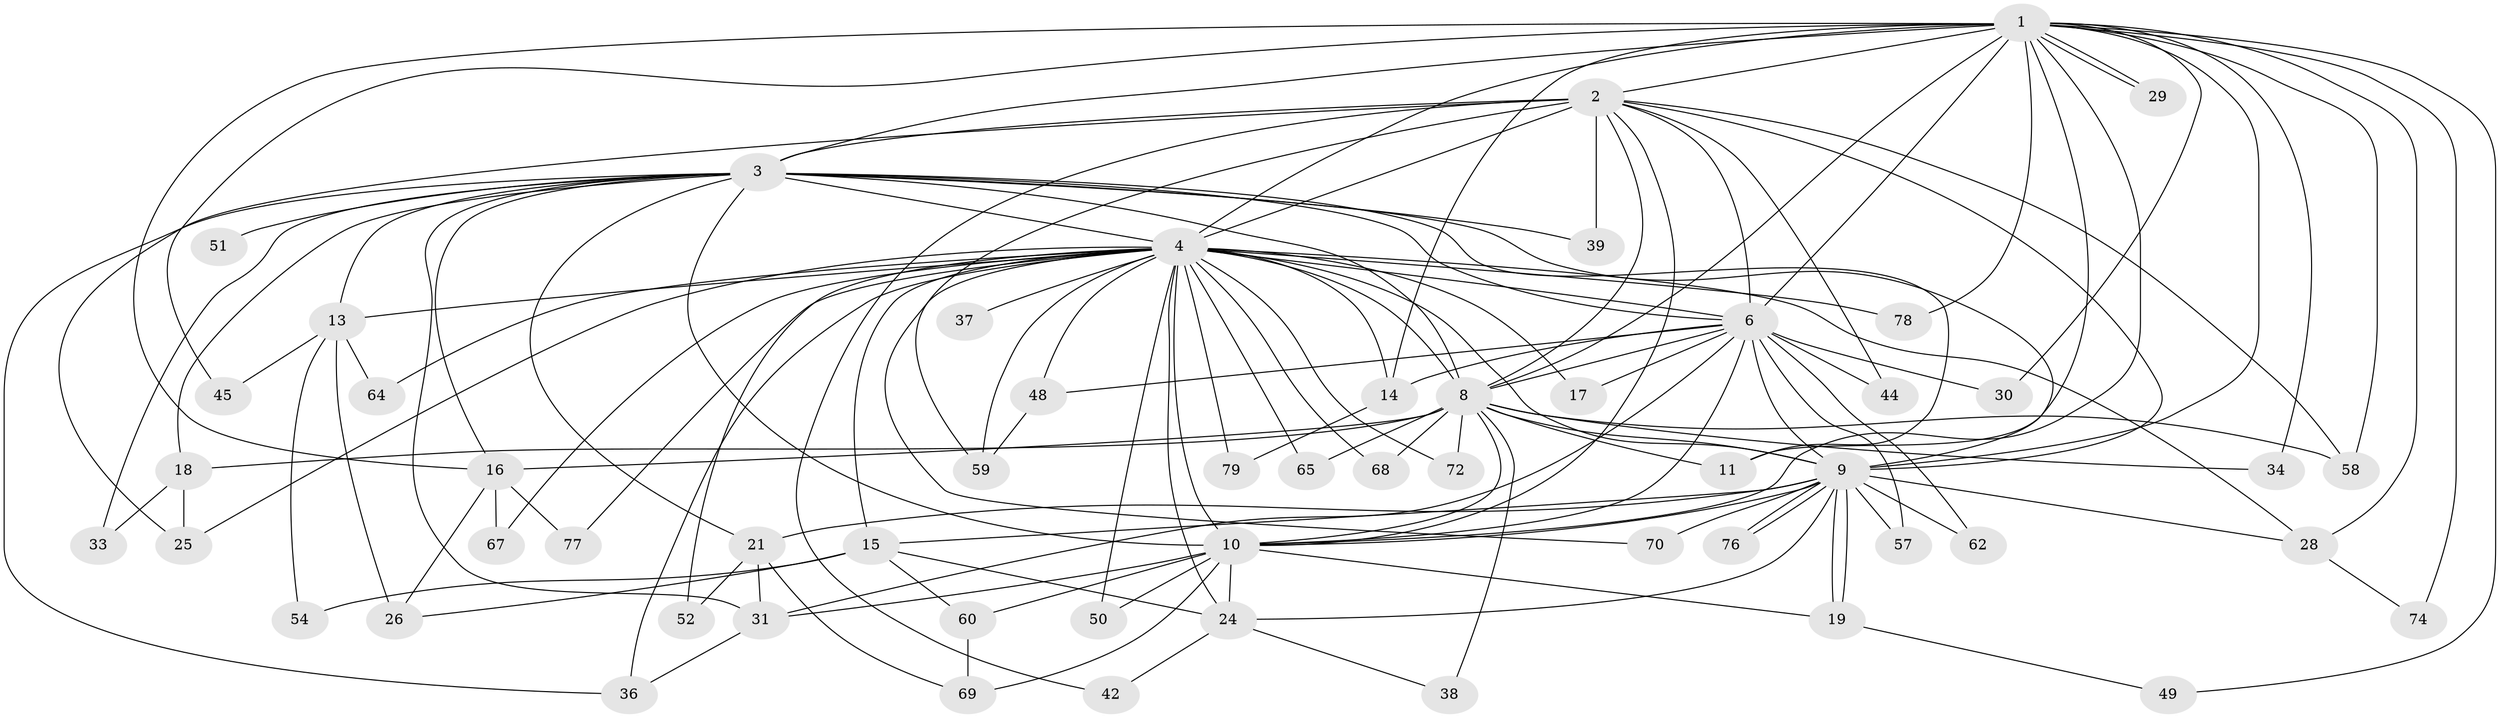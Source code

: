 // Generated by graph-tools (version 1.1) at 2025/51/02/27/25 19:51:49]
// undirected, 56 vertices, 137 edges
graph export_dot {
graph [start="1"]
  node [color=gray90,style=filled];
  1 [super="+32"];
  2 [super="+12"];
  3 [super="+5"];
  4 [super="+7"];
  6 [super="+20"];
  8 [super="+22"];
  9 [super="+41"];
  10 [super="+55"];
  11;
  13 [super="+35"];
  14 [super="+40"];
  15 [super="+53"];
  16 [super="+73"];
  17;
  18;
  19 [super="+23"];
  21 [super="+56"];
  24 [super="+43"];
  25 [super="+27"];
  26 [super="+63"];
  28 [super="+75"];
  29;
  30;
  31 [super="+46"];
  33;
  34;
  36 [super="+47"];
  37;
  38;
  39;
  42;
  44;
  45;
  48;
  49;
  50;
  51;
  52;
  54;
  57;
  58 [super="+61"];
  59 [super="+66"];
  60;
  62;
  64;
  65;
  67;
  68;
  69 [super="+71"];
  70;
  72;
  74;
  76;
  77;
  78;
  79;
  1 -- 2;
  1 -- 3 [weight=3];
  1 -- 4 [weight=2];
  1 -- 6;
  1 -- 8;
  1 -- 9;
  1 -- 10;
  1 -- 11;
  1 -- 14;
  1 -- 16;
  1 -- 29;
  1 -- 29;
  1 -- 30;
  1 -- 34;
  1 -- 45;
  1 -- 49;
  1 -- 58;
  1 -- 74;
  1 -- 78;
  1 -- 28;
  2 -- 3 [weight=2];
  2 -- 4 [weight=3];
  2 -- 6;
  2 -- 8;
  2 -- 9;
  2 -- 10;
  2 -- 25;
  2 -- 39;
  2 -- 44;
  2 -- 58;
  2 -- 59;
  2 -- 42;
  3 -- 4 [weight=4];
  3 -- 6 [weight=2];
  3 -- 8 [weight=2];
  3 -- 9 [weight=2];
  3 -- 10 [weight=2];
  3 -- 18;
  3 -- 33;
  3 -- 39;
  3 -- 11;
  3 -- 13 [weight=2];
  3 -- 16;
  3 -- 21;
  3 -- 31;
  3 -- 36;
  3 -- 51;
  4 -- 6 [weight=3];
  4 -- 8 [weight=2];
  4 -- 9 [weight=2];
  4 -- 10 [weight=2];
  4 -- 13;
  4 -- 15 [weight=2];
  4 -- 17;
  4 -- 25;
  4 -- 28;
  4 -- 48;
  4 -- 72;
  4 -- 78;
  4 -- 79;
  4 -- 64;
  4 -- 65;
  4 -- 67;
  4 -- 68;
  4 -- 70;
  4 -- 77;
  4 -- 36;
  4 -- 37;
  4 -- 50;
  4 -- 52;
  4 -- 59;
  4 -- 14;
  4 -- 24;
  6 -- 8;
  6 -- 9;
  6 -- 10;
  6 -- 14;
  6 -- 17;
  6 -- 30;
  6 -- 44;
  6 -- 48;
  6 -- 57;
  6 -- 62;
  6 -- 31;
  8 -- 9;
  8 -- 10;
  8 -- 18;
  8 -- 34;
  8 -- 38;
  8 -- 58;
  8 -- 65;
  8 -- 68;
  8 -- 72;
  8 -- 16;
  8 -- 11;
  9 -- 10;
  9 -- 15;
  9 -- 19;
  9 -- 19;
  9 -- 21;
  9 -- 24;
  9 -- 28;
  9 -- 57;
  9 -- 62;
  9 -- 70;
  9 -- 76;
  9 -- 76;
  10 -- 31;
  10 -- 50;
  10 -- 24;
  10 -- 60;
  10 -- 19;
  10 -- 69;
  13 -- 26;
  13 -- 45;
  13 -- 54;
  13 -- 64;
  14 -- 79;
  15 -- 24;
  15 -- 26;
  15 -- 54;
  15 -- 60;
  16 -- 67;
  16 -- 77;
  16 -- 26;
  18 -- 33;
  18 -- 25;
  19 -- 49;
  21 -- 52;
  21 -- 69;
  21 -- 31;
  24 -- 38;
  24 -- 42;
  28 -- 74;
  31 -- 36;
  48 -- 59;
  60 -- 69;
}
